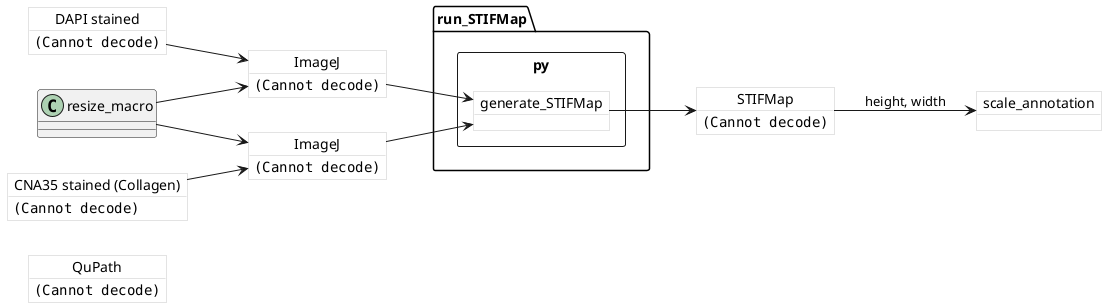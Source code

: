 @startuml workflow
allowmixing

skinparam ObjectBackgroundColor white
skinparam ObjectBorderThickness 0
' skinparam ObjectBorderColor black
' skinparam ObjectAttributeSeparator none

left to right direction

object "QuPath" as qupath
qupath : <img:QuPath_logo.jpg{scale=0.15}>

object "DAPI stained" as D0
D0 : <img:27620_C0_full-1.jpg{scale=0.25}>

' object "resize.py" as resize_macro
' rectangle "resize.py" {
'     object resize_macro
' }

' (resize) as resize_macro

object "CNA35 stained (Collagen)" as D1
D1 : <img:27620_C1_full-1.jpg{scale=0.25}>

object "ImageJ" as imagej1
imagej1 : <img:fiji-logo.png{scale=0.25}>

object "ImageJ" as imagej2
imagej2 : <img:fiji-logo.png{scale=0.25}>

rectangle "run_STIFMap.py" {
    object "generate_STIFMap" as call_stifmap
}

object "STIFMap" as stifmap_model
stifmap_model : <img:27620_STIFMap.png{scale=0.25}>

object "scale_annotation" as scale
' (scale_annotation) as scale

D0 --> imagej1
D1 --> imagej2

resize_macro --> imagej1
resize_macro --> imagej2

imagej1 --> call_stifmap
imagej2 --> call_stifmap

call_stifmap --> stifmap_model

stifmap_model --> scale : "height, width"
@enduml